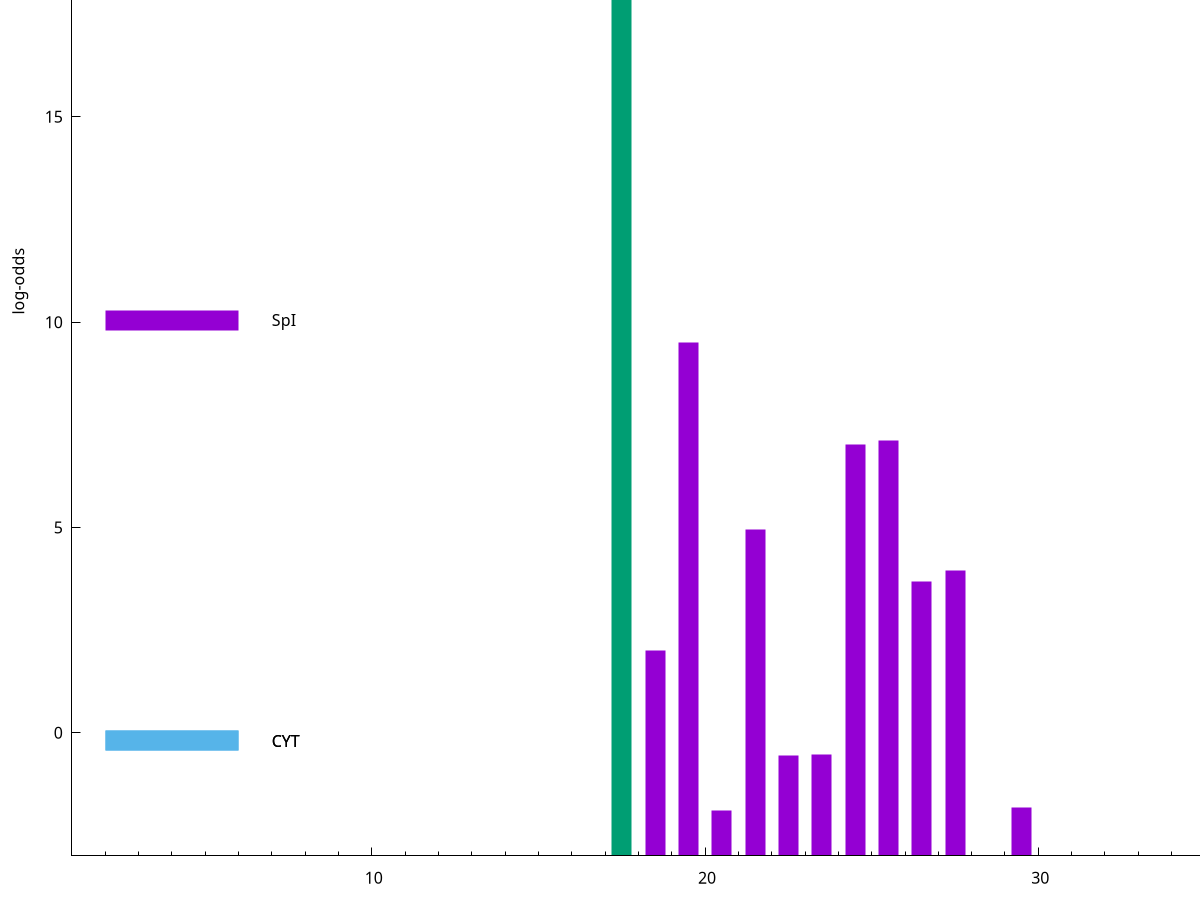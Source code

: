 set title "LipoP predictions for SRR5666568.gff"
set size 2., 1.4
set xrange [1:70] 
set mxtics 10
set yrange [-3:25]
set y2range [0:28]
set ylabel "log-odds"
set term postscript eps color solid "Helvetica" 30
set output "SRR5666568.gff621.eps"
set arrow from 2,21.5079 to 6,21.5079 nohead lt 2 lw 20
set label "SpII" at 7,21.5079
set arrow from 2,10.0504 to 6,10.0504 nohead lt 1 lw 20
set label "SpI" at 7,10.0504
set arrow from 2,-0.200913 to 6,-0.200913 nohead lt 3 lw 20
set label "CYT" at 7,-0.200913
set arrow from 2,-0.200913 to 6,-0.200913 nohead lt 3 lw 20
set label "CYT" at 7,-0.200913
set arrow from 2,21.5079 to 6,21.5079 nohead lt 2 lw 20
set label "SpII" at 7,21.5079
# NOTE: The scores below are the log-odds scores with the threshold
# NOTE: subtracted (a hack to make gnuplot make the histogram all
# NOTE: look nice).
plot "-" axes x1y2 title "" with impulses lt 2 lw 20, "-" axes x1y2 title "" with impulses lt 1 lw 20
17.500000 24.507900
e
19.500000 12.508430
25.500000 10.106110
24.500000 10.010630
21.500000 7.946560
27.500000 6.960770
26.500000 6.690920
18.500000 5.011600
23.500000 2.468075
22.500000 2.434261
29.500000 1.172780
20.500000 1.113480
e
exit
